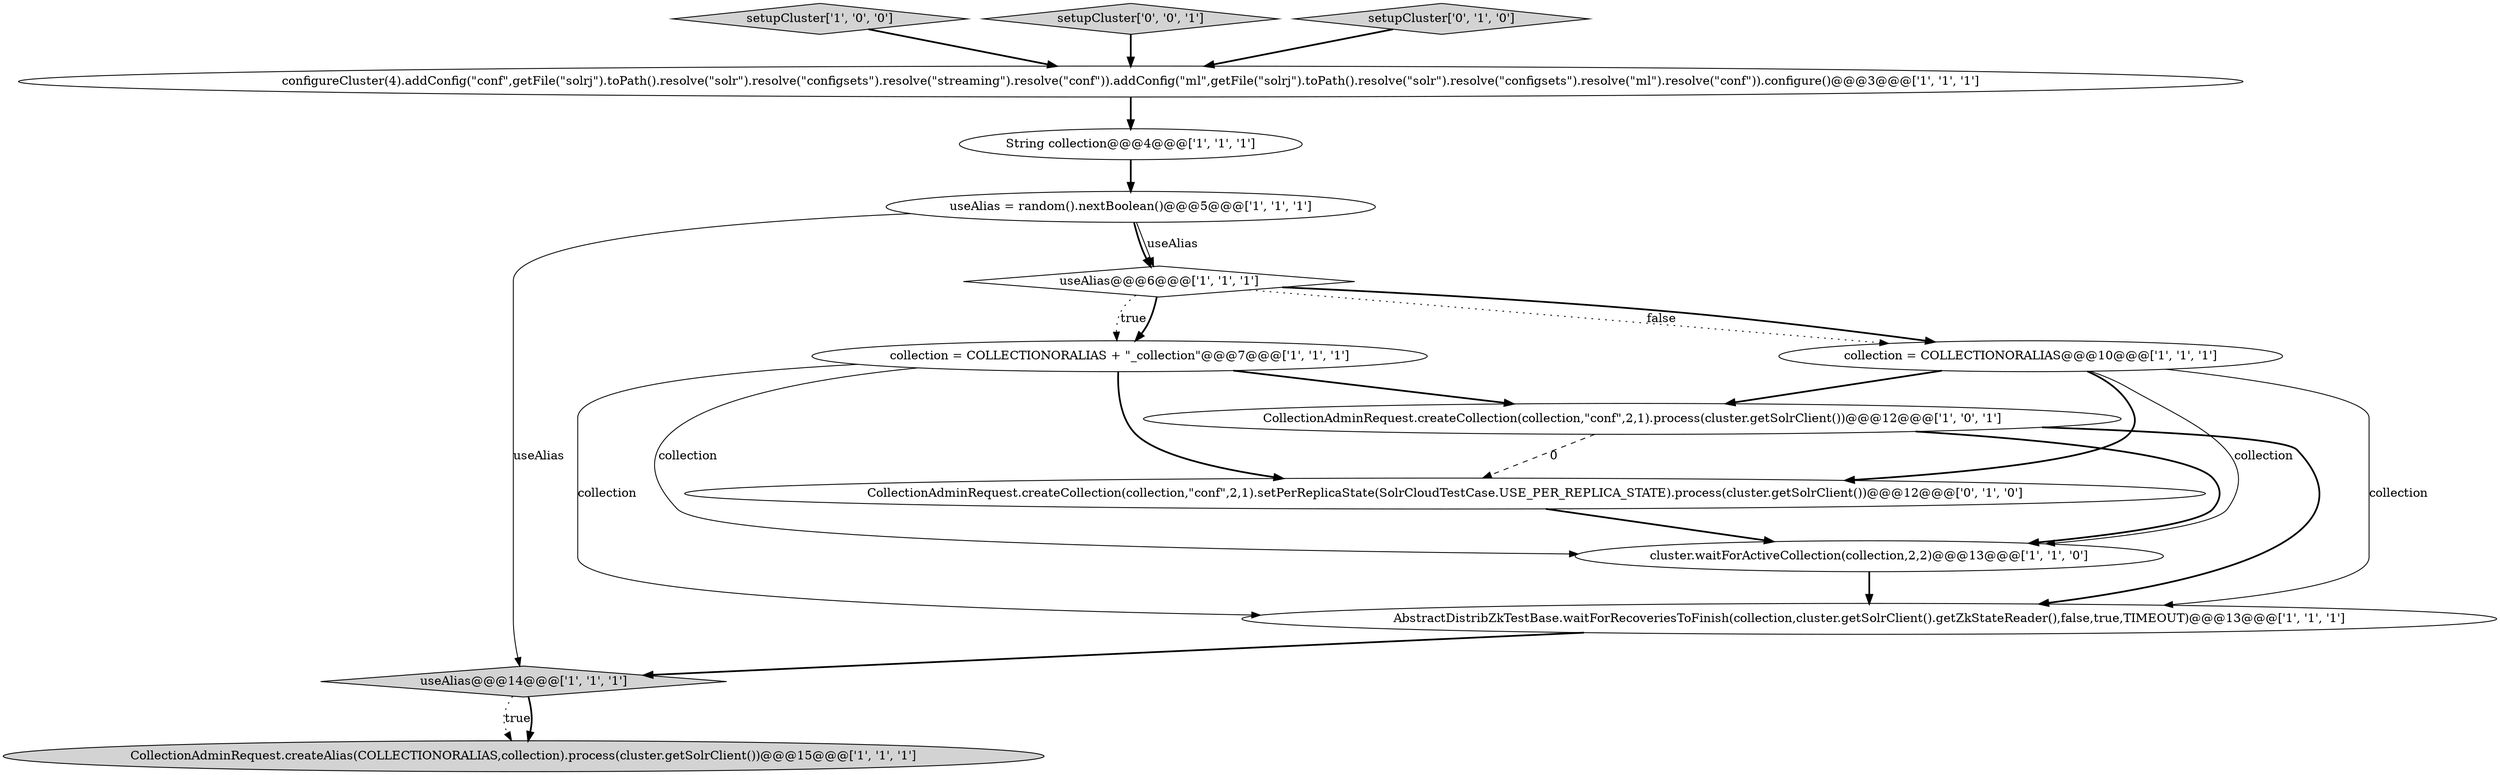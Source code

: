 digraph {
5 [style = filled, label = "setupCluster['1', '0', '0']", fillcolor = lightgray, shape = diamond image = "AAA0AAABBB1BBB"];
14 [style = filled, label = "setupCluster['0', '0', '1']", fillcolor = lightgray, shape = diamond image = "AAA0AAABBB3BBB"];
8 [style = filled, label = "collection = COLLECTIONORALIAS + \"_collection\"@@@7@@@['1', '1', '1']", fillcolor = white, shape = ellipse image = "AAA0AAABBB1BBB"];
4 [style = filled, label = "useAlias@@@14@@@['1', '1', '1']", fillcolor = lightgray, shape = diamond image = "AAA0AAABBB1BBB"];
11 [style = filled, label = "cluster.waitForActiveCollection(collection,2,2)@@@13@@@['1', '1', '0']", fillcolor = white, shape = ellipse image = "AAA0AAABBB1BBB"];
7 [style = filled, label = "String collection@@@4@@@['1', '1', '1']", fillcolor = white, shape = ellipse image = "AAA0AAABBB1BBB"];
0 [style = filled, label = "CollectionAdminRequest.createAlias(COLLECTIONORALIAS,collection).process(cluster.getSolrClient())@@@15@@@['1', '1', '1']", fillcolor = lightgray, shape = ellipse image = "AAA0AAABBB1BBB"];
1 [style = filled, label = "useAlias = random().nextBoolean()@@@5@@@['1', '1', '1']", fillcolor = white, shape = ellipse image = "AAA0AAABBB1BBB"];
12 [style = filled, label = "CollectionAdminRequest.createCollection(collection,\"conf\",2,1).setPerReplicaState(SolrCloudTestCase.USE_PER_REPLICA_STATE).process(cluster.getSolrClient())@@@12@@@['0', '1', '0']", fillcolor = white, shape = ellipse image = "AAA1AAABBB2BBB"];
10 [style = filled, label = "configureCluster(4).addConfig(\"conf\",getFile(\"solrj\").toPath().resolve(\"solr\").resolve(\"configsets\").resolve(\"streaming\").resolve(\"conf\")).addConfig(\"ml\",getFile(\"solrj\").toPath().resolve(\"solr\").resolve(\"configsets\").resolve(\"ml\").resolve(\"conf\")).configure()@@@3@@@['1', '1', '1']", fillcolor = white, shape = ellipse image = "AAA0AAABBB1BBB"];
13 [style = filled, label = "setupCluster['0', '1', '0']", fillcolor = lightgray, shape = diamond image = "AAA0AAABBB2BBB"];
9 [style = filled, label = "AbstractDistribZkTestBase.waitForRecoveriesToFinish(collection,cluster.getSolrClient().getZkStateReader(),false,true,TIMEOUT)@@@13@@@['1', '1', '1']", fillcolor = white, shape = ellipse image = "AAA0AAABBB1BBB"];
2 [style = filled, label = "CollectionAdminRequest.createCollection(collection,\"conf\",2,1).process(cluster.getSolrClient())@@@12@@@['1', '0', '1']", fillcolor = white, shape = ellipse image = "AAA0AAABBB1BBB"];
6 [style = filled, label = "collection = COLLECTIONORALIAS@@@10@@@['1', '1', '1']", fillcolor = white, shape = ellipse image = "AAA0AAABBB1BBB"];
3 [style = filled, label = "useAlias@@@6@@@['1', '1', '1']", fillcolor = white, shape = diamond image = "AAA0AAABBB1BBB"];
8->12 [style = bold, label=""];
9->4 [style = bold, label=""];
6->9 [style = solid, label="collection"];
3->6 [style = dotted, label="false"];
2->11 [style = bold, label=""];
3->8 [style = dotted, label="true"];
11->9 [style = bold, label=""];
4->0 [style = dotted, label="true"];
5->10 [style = bold, label=""];
6->2 [style = bold, label=""];
8->11 [style = solid, label="collection"];
3->6 [style = bold, label=""];
6->11 [style = solid, label="collection"];
2->9 [style = bold, label=""];
10->7 [style = bold, label=""];
1->3 [style = bold, label=""];
8->2 [style = bold, label=""];
3->8 [style = bold, label=""];
6->12 [style = bold, label=""];
1->4 [style = solid, label="useAlias"];
12->11 [style = bold, label=""];
7->1 [style = bold, label=""];
8->9 [style = solid, label="collection"];
13->10 [style = bold, label=""];
14->10 [style = bold, label=""];
4->0 [style = bold, label=""];
2->12 [style = dashed, label="0"];
1->3 [style = solid, label="useAlias"];
}
